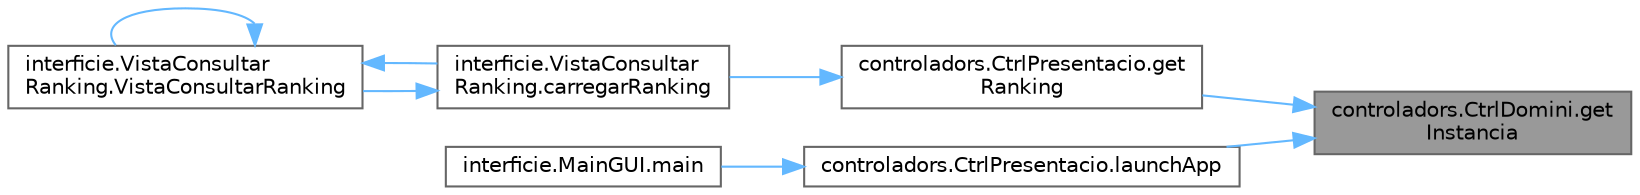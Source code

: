 digraph "controladors.CtrlDomini.getInstancia"
{
 // INTERACTIVE_SVG=YES
 // LATEX_PDF_SIZE
  bgcolor="transparent";
  edge [fontname=Helvetica,fontsize=10,labelfontname=Helvetica,labelfontsize=10];
  node [fontname=Helvetica,fontsize=10,shape=box,height=0.2,width=0.4];
  rankdir="RL";
  Node1 [id="Node000001",label="controladors.CtrlDomini.get\lInstancia",height=0.2,width=0.4,color="gray40", fillcolor="grey60", style="filled", fontcolor="black",tooltip="Retorna la instancia del controlador de domini."];
  Node1 -> Node2 [id="edge1_Node000001_Node000002",dir="back",color="steelblue1",style="solid",tooltip=" "];
  Node2 [id="Node000002",label="controladors.CtrlPresentacio.get\lRanking",height=0.2,width=0.4,color="grey40", fillcolor="white", style="filled",URL="$classcontroladors_1_1_ctrl_presentacio.html#acaf9b6cf3f40d88428b5d77b735e8856",tooltip="Obté el rànquing global d'avatares limitat a un cert nombre."];
  Node2 -> Node3 [id="edge2_Node000002_Node000003",dir="back",color="steelblue1",style="solid",tooltip=" "];
  Node3 [id="Node000003",label="interficie.VistaConsultar\lRanking.carregarRanking",height=0.2,width=0.4,color="grey40", fillcolor="white", style="filled",URL="$classinterficie_1_1_vista_consultar_ranking.html#ac8bcd1db92441badfd8650cd3c54025b",tooltip="Carrega i mostra el rànquing a partir del límit indicat."];
  Node3 -> Node4 [id="edge3_Node000003_Node000004",dir="back",color="steelblue1",style="solid",tooltip=" "];
  Node4 [id="Node000004",label="interficie.VistaConsultar\lRanking.VistaConsultarRanking",height=0.2,width=0.4,color="grey40", fillcolor="white", style="filled",URL="$classinterficie_1_1_vista_consultar_ranking.html#a86d8edbe84e816fcf7c14b51a8d2e214",tooltip="Constructor de la classe."];
  Node4 -> Node3 [id="edge4_Node000004_Node000003",dir="back",color="steelblue1",style="solid",tooltip=" "];
  Node4 -> Node4 [id="edge5_Node000004_Node000004",dir="back",color="steelblue1",style="solid",tooltip=" "];
  Node1 -> Node5 [id="edge6_Node000001_Node000005",dir="back",color="steelblue1",style="solid",tooltip=" "];
  Node5 [id="Node000005",label="controladors.CtrlPresentacio.launchApp",height=0.2,width=0.4,color="grey40", fillcolor="white", style="filled",URL="$classcontroladors_1_1_ctrl_presentacio.html#ae660314487eb1c9764a52ac98b431108",tooltip="Inicialitza l'aplicació creant les instàncies del controlador de domini i de partida,..."];
  Node5 -> Node6 [id="edge7_Node000005_Node000006",dir="back",color="steelblue1",style="solid",tooltip=" "];
  Node6 [id="Node000006",label="interficie.MainGUI.main",height=0.2,width=0.4,color="grey40", fillcolor="white", style="filled",URL="$classinterficie_1_1_main_g_u_i.html#ae12d6baaff26bc828aa5d7b411923165",tooltip="Punt d'entrada principal del programa."];
}
